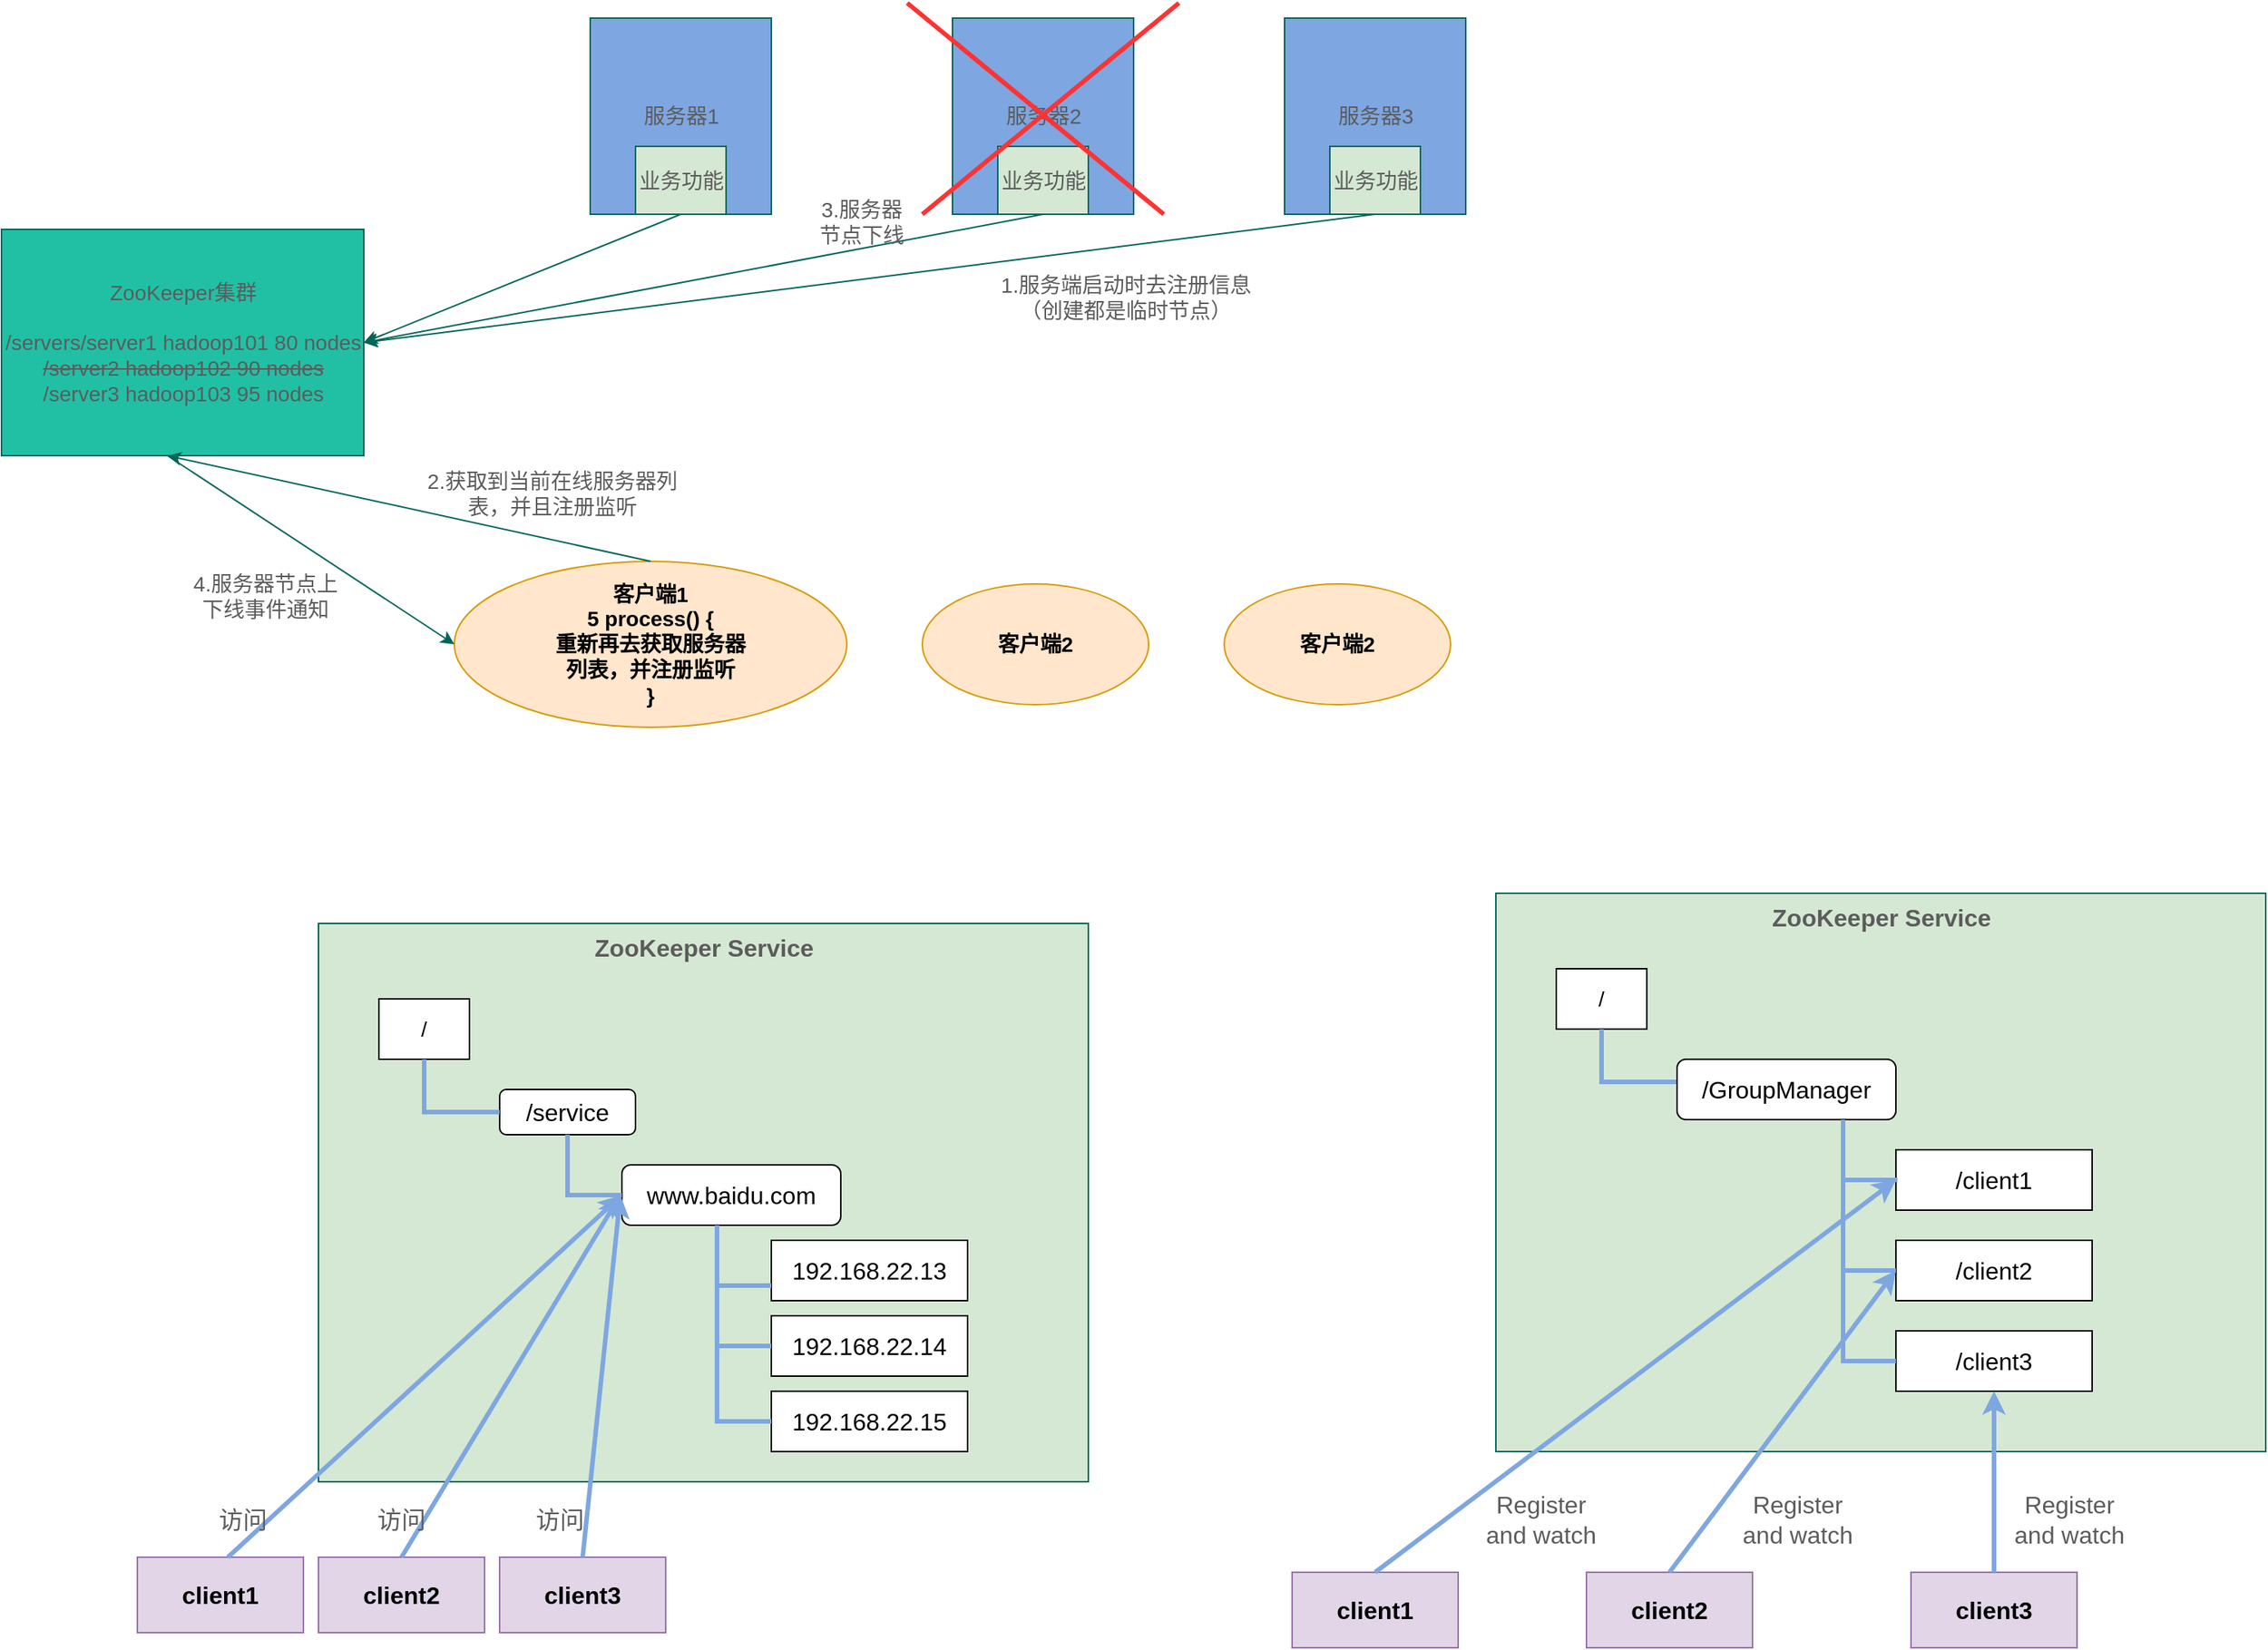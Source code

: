 <mxfile version="20.6.0" type="github">
  <diagram id="7y8Zg5flrb1svTR9pApT" name="第 1 页">
    <mxGraphModel dx="1845" dy="659" grid="1" gridSize="10" guides="1" tooltips="1" connect="1" arrows="1" fold="1" page="1" pageScale="1" pageWidth="827" pageHeight="1169" math="0" shadow="0">
      <root>
        <mxCell id="0" />
        <mxCell id="1" parent="0" />
        <mxCell id="QFlxC7p19yBwKYBSE6nW-1" value="&lt;font style=&quot;font-size: 14px;&quot;&gt;ZooKeeper集群&lt;br&gt;&lt;br&gt;/servers/server1 hadoop101 80 nodes&lt;br&gt;&lt;strike&gt;/server2 hadoop102 90 nodes&lt;/strike&gt;&lt;br&gt;/server3 hadoop103 95 nodes&lt;/font&gt;" style="html=1;strokeColor=#006658;fontColor=#5C5C5C;fillColor=#21C0A5;" vertex="1" parent="1">
          <mxGeometry x="-70" y="770" width="240" height="150" as="geometry" />
        </mxCell>
        <mxCell id="QFlxC7p19yBwKYBSE6nW-2" value="服务器1" style="html=1;strokeColor=#006658;fontSize=14;fontColor=#5C5C5C;fillColor=#7EA6E0;" vertex="1" parent="1">
          <mxGeometry x="320" y="630" width="120" height="130" as="geometry" />
        </mxCell>
        <mxCell id="QFlxC7p19yBwKYBSE6nW-3" value="服务器2" style="html=1;strokeColor=#006658;fontSize=14;fontColor=#5C5C5C;fillColor=#7EA6E0;" vertex="1" parent="1">
          <mxGeometry x="560" y="630" width="120" height="130" as="geometry" />
        </mxCell>
        <mxCell id="QFlxC7p19yBwKYBSE6nW-4" value="服务器3" style="html=1;strokeColor=#006658;fontSize=14;fontColor=#5C5C5C;fillColor=#7EA6E0;" vertex="1" parent="1">
          <mxGeometry x="780" y="630" width="120" height="130" as="geometry" />
        </mxCell>
        <mxCell id="QFlxC7p19yBwKYBSE6nW-6" value="业务功能" style="html=1;strokeColor=#006658;fontSize=14;fontColor=#5C5C5C;fillColor=#D5E8D4;" vertex="1" parent="1">
          <mxGeometry x="350" y="715" width="60" height="45" as="geometry" />
        </mxCell>
        <mxCell id="QFlxC7p19yBwKYBSE6nW-8" value="业务功能" style="html=1;strokeColor=#006658;fontSize=14;fontColor=#5C5C5C;fillColor=#D5E8D4;" vertex="1" parent="1">
          <mxGeometry x="590" y="715" width="60" height="45" as="geometry" />
        </mxCell>
        <mxCell id="QFlxC7p19yBwKYBSE6nW-9" value="业务功能" style="html=1;strokeColor=#006658;fontSize=14;fontColor=#5C5C5C;fillColor=#D5E8D4;" vertex="1" parent="1">
          <mxGeometry x="810" y="715" width="60" height="45" as="geometry" />
        </mxCell>
        <mxCell id="QFlxC7p19yBwKYBSE6nW-10" value="&lt;b&gt;客户端1&lt;br&gt;5 process() {&lt;br&gt;重新再去获取服务器&lt;br&gt;列表，并注册监听&lt;br&gt;}&lt;br&gt;&lt;/b&gt;" style="ellipse;whiteSpace=wrap;html=1;strokeColor=#d79b00;fontSize=14;fillColor=#ffe6cc;" vertex="1" parent="1">
          <mxGeometry x="230" y="990" width="260" height="110" as="geometry" />
        </mxCell>
        <mxCell id="QFlxC7p19yBwKYBSE6nW-11" value="&lt;b&gt;客户端2&lt;br&gt;&lt;/b&gt;" style="ellipse;whiteSpace=wrap;html=1;strokeColor=#d79b00;fontSize=14;fillColor=#ffe6cc;" vertex="1" parent="1">
          <mxGeometry x="540" y="1005" width="150" height="80" as="geometry" />
        </mxCell>
        <mxCell id="QFlxC7p19yBwKYBSE6nW-12" value="&lt;b&gt;客户端2&lt;br&gt;&lt;/b&gt;" style="ellipse;whiteSpace=wrap;html=1;strokeColor=#d79b00;fontSize=14;fillColor=#ffe6cc;" vertex="1" parent="1">
          <mxGeometry x="740" y="1005" width="150" height="80" as="geometry" />
        </mxCell>
        <mxCell id="QFlxC7p19yBwKYBSE6nW-20" value="" style="endArrow=classic;html=1;rounded=0;strokeColor=#006658;fontSize=14;fontColor=#5C5C5C;fillColor=#21C0A5;exitX=0.5;exitY=1;exitDx=0;exitDy=0;entryX=1;entryY=0.5;entryDx=0;entryDy=0;" edge="1" parent="1" source="QFlxC7p19yBwKYBSE6nW-6" target="QFlxC7p19yBwKYBSE6nW-1">
          <mxGeometry width="50" height="50" relative="1" as="geometry">
            <mxPoint x="380" y="840" as="sourcePoint" />
            <mxPoint x="430" y="790" as="targetPoint" />
          </mxGeometry>
        </mxCell>
        <mxCell id="QFlxC7p19yBwKYBSE6nW-21" value="" style="endArrow=classic;html=1;rounded=0;strokeColor=#006658;fontSize=14;fontColor=#5C5C5C;fillColor=#21C0A5;exitX=0.5;exitY=1;exitDx=0;exitDy=0;" edge="1" parent="1" source="QFlxC7p19yBwKYBSE6nW-8">
          <mxGeometry width="50" height="50" relative="1" as="geometry">
            <mxPoint x="580" y="760" as="sourcePoint" />
            <mxPoint x="170" y="845" as="targetPoint" />
          </mxGeometry>
        </mxCell>
        <mxCell id="QFlxC7p19yBwKYBSE6nW-22" value="" style="endArrow=classic;html=1;rounded=0;strokeColor=#006658;fontSize=14;fontColor=#5C5C5C;fillColor=#21C0A5;exitX=0.5;exitY=1;exitDx=0;exitDy=0;entryX=1;entryY=0.5;entryDx=0;entryDy=0;" edge="1" parent="1" source="QFlxC7p19yBwKYBSE6nW-9" target="QFlxC7p19yBwKYBSE6nW-1">
          <mxGeometry width="50" height="50" relative="1" as="geometry">
            <mxPoint x="780" y="760" as="sourcePoint" />
            <mxPoint x="570" y="845" as="targetPoint" />
          </mxGeometry>
        </mxCell>
        <mxCell id="QFlxC7p19yBwKYBSE6nW-23" value="1.服务端启动时去注册信息（创建都是临时节点）" style="text;html=1;strokeColor=none;fillColor=none;align=center;verticalAlign=middle;whiteSpace=wrap;rounded=0;fontSize=14;fontColor=#5C5C5C;" vertex="1" parent="1">
          <mxGeometry x="580" y="800" width="190" height="30" as="geometry" />
        </mxCell>
        <mxCell id="QFlxC7p19yBwKYBSE6nW-25" value="3.服务器节点下线" style="text;html=1;strokeColor=none;fillColor=none;align=center;verticalAlign=middle;whiteSpace=wrap;rounded=0;fontSize=14;fontColor=#5C5C5C;" vertex="1" parent="1">
          <mxGeometry x="470" y="750" width="60" height="30" as="geometry" />
        </mxCell>
        <mxCell id="QFlxC7p19yBwKYBSE6nW-26" value="" style="endArrow=classic;html=1;rounded=0;strokeColor=#006658;fontSize=14;fontColor=#5C5C5C;fillColor=#21C0A5;exitX=0.5;exitY=0;exitDx=0;exitDy=0;" edge="1" parent="1" source="QFlxC7p19yBwKYBSE6nW-10">
          <mxGeometry width="50" height="50" relative="1" as="geometry">
            <mxPoint x="330" y="940" as="sourcePoint" />
            <mxPoint x="40" y="920" as="targetPoint" />
          </mxGeometry>
        </mxCell>
        <mxCell id="QFlxC7p19yBwKYBSE6nW-27" value="" style="endArrow=classic;html=1;rounded=0;strokeColor=#006658;fontSize=14;fontColor=#5C5C5C;fillColor=#21C0A5;entryX=0;entryY=0.5;entryDx=0;entryDy=0;" edge="1" parent="1" target="QFlxC7p19yBwKYBSE6nW-10">
          <mxGeometry width="50" height="50" relative="1" as="geometry">
            <mxPoint x="40" y="920" as="sourcePoint" />
            <mxPoint x="-60.0" y="980" as="targetPoint" />
          </mxGeometry>
        </mxCell>
        <mxCell id="QFlxC7p19yBwKYBSE6nW-28" value="2.获取到当前在线服务器列表，并且注册监听" style="text;html=1;strokeColor=none;fillColor=none;align=center;verticalAlign=middle;whiteSpace=wrap;rounded=0;fontSize=14;fontColor=#5C5C5C;movable=1;resizable=1;rotatable=1;deletable=1;editable=1;connectable=1;" vertex="1" parent="1">
          <mxGeometry x="210" y="930" width="170" height="30" as="geometry" />
        </mxCell>
        <mxCell id="QFlxC7p19yBwKYBSE6nW-29" value="4.服务器节点上下线事件通知" style="text;html=1;strokeColor=none;fillColor=none;align=center;verticalAlign=middle;whiteSpace=wrap;rounded=0;fontSize=14;fontColor=#5C5C5C;" vertex="1" parent="1">
          <mxGeometry x="50" y="990" width="110" height="45" as="geometry" />
        </mxCell>
        <mxCell id="QFlxC7p19yBwKYBSE6nW-30" value="" style="endArrow=none;html=1;rounded=0;strokeColor=#FF3333;fontSize=14;fontColor=#5C5C5C;fillColor=#21C0A5;strokeWidth=3;" edge="1" parent="1">
          <mxGeometry width="50" height="50" relative="1" as="geometry">
            <mxPoint x="700" y="760" as="sourcePoint" />
            <mxPoint x="530" y="620" as="targetPoint" />
          </mxGeometry>
        </mxCell>
        <mxCell id="QFlxC7p19yBwKYBSE6nW-31" value="" style="endArrow=none;html=1;rounded=0;strokeColor=#FF3333;fontSize=14;fontColor=#5C5C5C;fillColor=#21C0A5;strokeWidth=3;" edge="1" parent="1">
          <mxGeometry width="50" height="50" relative="1" as="geometry">
            <mxPoint x="540" y="760" as="sourcePoint" />
            <mxPoint x="710" y="620" as="targetPoint" />
          </mxGeometry>
        </mxCell>
        <mxCell id="QFlxC7p19yBwKYBSE6nW-32" value="&lt;b&gt;&lt;font style=&quot;font-size: 16px;&quot;&gt;ZooKeeper Service&lt;/font&gt;&lt;/b&gt;" style="html=1;strokeColor=#006658;fontSize=14;fontColor=#5C5C5C;fillColor=#D5E8D4;verticalAlign=top;" vertex="1" parent="1">
          <mxGeometry x="140" y="1230" width="510" height="370" as="geometry" />
        </mxCell>
        <mxCell id="QFlxC7p19yBwKYBSE6nW-34" value="/" style="rounded=0;whiteSpace=wrap;html=1;fontSize=14;" vertex="1" parent="1">
          <mxGeometry x="180" y="1280" width="60" height="40" as="geometry" />
        </mxCell>
        <mxCell id="QFlxC7p19yBwKYBSE6nW-35" value="/service" style="rounded=1;whiteSpace=wrap;html=1;fontSize=16;" vertex="1" parent="1">
          <mxGeometry x="260" y="1340" width="90" height="30" as="geometry" />
        </mxCell>
        <mxCell id="QFlxC7p19yBwKYBSE6nW-40" value="" style="endArrow=none;html=1;rounded=0;strokeColor=#7EA6E0;strokeWidth=3;fontSize=16;fontColor=#5C5C5C;fillColor=#21C0A5;exitX=0;exitY=0.5;exitDx=0;exitDy=0;" edge="1" parent="1" source="QFlxC7p19yBwKYBSE6nW-35">
          <mxGeometry width="50" height="50" relative="1" as="geometry">
            <mxPoint x="160" y="1370" as="sourcePoint" />
            <mxPoint x="210" y="1320" as="targetPoint" />
            <Array as="points">
              <mxPoint x="210" y="1355" />
            </Array>
          </mxGeometry>
        </mxCell>
        <mxCell id="QFlxC7p19yBwKYBSE6nW-41" value="www.baidu.com" style="rounded=1;whiteSpace=wrap;html=1;fontSize=16;" vertex="1" parent="1">
          <mxGeometry x="341" y="1390" width="145" height="40" as="geometry" />
        </mxCell>
        <mxCell id="QFlxC7p19yBwKYBSE6nW-42" value="192.168.22.13" style="rounded=0;whiteSpace=wrap;html=1;fontSize=16;" vertex="1" parent="1">
          <mxGeometry x="440" y="1440" width="130" height="40" as="geometry" />
        </mxCell>
        <mxCell id="QFlxC7p19yBwKYBSE6nW-47" value="" style="endArrow=none;html=1;rounded=0;strokeColor=#7EA6E0;strokeWidth=3;fontSize=16;fontColor=#5C5C5C;fillColor=#21C0A5;exitX=0;exitY=0.5;exitDx=0;exitDy=0;entryX=0.5;entryY=1;entryDx=0;entryDy=0;" edge="1" parent="1" source="QFlxC7p19yBwKYBSE6nW-41" target="QFlxC7p19yBwKYBSE6nW-35">
          <mxGeometry width="50" height="50" relative="1" as="geometry">
            <mxPoint x="340" y="1425" as="sourcePoint" />
            <mxPoint x="290" y="1390" as="targetPoint" />
            <Array as="points">
              <mxPoint x="305" y="1410" />
            </Array>
          </mxGeometry>
        </mxCell>
        <mxCell id="QFlxC7p19yBwKYBSE6nW-48" value="192.168.22.14" style="rounded=0;whiteSpace=wrap;html=1;fontSize=16;" vertex="1" parent="1">
          <mxGeometry x="440" y="1490" width="130" height="40" as="geometry" />
        </mxCell>
        <mxCell id="QFlxC7p19yBwKYBSE6nW-49" value="192.168.22.15" style="rounded=0;whiteSpace=wrap;html=1;fontSize=16;" vertex="1" parent="1">
          <mxGeometry x="440" y="1540" width="130" height="40" as="geometry" />
        </mxCell>
        <mxCell id="QFlxC7p19yBwKYBSE6nW-51" value="" style="endArrow=none;html=1;rounded=0;strokeColor=#7EA6E0;strokeWidth=3;fontSize=16;fontColor=#5C5C5C;fillColor=#21C0A5;exitX=0;exitY=0.5;exitDx=0;exitDy=0;entryX=0.5;entryY=1;entryDx=0;entryDy=0;" edge="1" parent="1">
          <mxGeometry width="50" height="50" relative="1" as="geometry">
            <mxPoint x="440" y="1470" as="sourcePoint" />
            <mxPoint x="404" y="1430" as="targetPoint" />
            <Array as="points">
              <mxPoint x="404" y="1470" />
            </Array>
          </mxGeometry>
        </mxCell>
        <mxCell id="QFlxC7p19yBwKYBSE6nW-52" value="" style="endArrow=none;html=1;rounded=0;strokeColor=#7EA6E0;strokeWidth=3;fontSize=16;fontColor=#5C5C5C;fillColor=#21C0A5;exitX=0;exitY=0.5;exitDx=0;exitDy=0;entryX=0.5;entryY=1;entryDx=0;entryDy=0;" edge="1" parent="1">
          <mxGeometry width="50" height="50" relative="1" as="geometry">
            <mxPoint x="440" y="1510" as="sourcePoint" />
            <mxPoint x="404" y="1470" as="targetPoint" />
            <Array as="points">
              <mxPoint x="404" y="1510" />
            </Array>
          </mxGeometry>
        </mxCell>
        <mxCell id="QFlxC7p19yBwKYBSE6nW-53" value="" style="endArrow=none;html=1;rounded=0;strokeColor=#7EA6E0;strokeWidth=3;fontSize=16;fontColor=#5C5C5C;fillColor=#21C0A5;exitX=0;exitY=0.5;exitDx=0;exitDy=0;entryX=0.5;entryY=1;entryDx=0;entryDy=0;" edge="1" parent="1" source="QFlxC7p19yBwKYBSE6nW-49">
          <mxGeometry width="50" height="50" relative="1" as="geometry">
            <mxPoint x="440" y="1550" as="sourcePoint" />
            <mxPoint x="404" y="1510" as="targetPoint" />
            <Array as="points">
              <mxPoint x="404" y="1560" />
            </Array>
          </mxGeometry>
        </mxCell>
        <mxCell id="QFlxC7p19yBwKYBSE6nW-55" value="&lt;b&gt;client1&lt;/b&gt;" style="rounded=0;whiteSpace=wrap;html=1;strokeColor=#9673a6;fontSize=16;fillColor=#e1d5e7;" vertex="1" parent="1">
          <mxGeometry x="20" y="1650" width="110" height="50" as="geometry" />
        </mxCell>
        <mxCell id="QFlxC7p19yBwKYBSE6nW-56" value="&lt;b&gt;client2&lt;/b&gt;" style="rounded=0;whiteSpace=wrap;html=1;strokeColor=#9673a6;fontSize=16;fillColor=#e1d5e7;" vertex="1" parent="1">
          <mxGeometry x="140" y="1650" width="110" height="50" as="geometry" />
        </mxCell>
        <mxCell id="QFlxC7p19yBwKYBSE6nW-58" value="&lt;b&gt;client3&lt;/b&gt;" style="rounded=0;whiteSpace=wrap;html=1;strokeColor=#9673a6;fontSize=16;fillColor=#e1d5e7;" vertex="1" parent="1">
          <mxGeometry x="260" y="1650" width="110" height="50" as="geometry" />
        </mxCell>
        <mxCell id="QFlxC7p19yBwKYBSE6nW-59" value="" style="endArrow=classic;html=1;rounded=0;strokeColor=#7EA6E0;strokeWidth=3;fontSize=16;fontColor=#5C5C5C;fillColor=#21C0A5;entryX=0;entryY=0.5;entryDx=0;entryDy=0;" edge="1" parent="1" target="QFlxC7p19yBwKYBSE6nW-41">
          <mxGeometry width="50" height="50" relative="1" as="geometry">
            <mxPoint x="80" y="1650" as="sourcePoint" />
            <mxPoint x="130" y="1600" as="targetPoint" />
          </mxGeometry>
        </mxCell>
        <mxCell id="QFlxC7p19yBwKYBSE6nW-60" value="" style="endArrow=classic;html=1;rounded=0;strokeColor=#7EA6E0;strokeWidth=3;fontSize=16;fontColor=#5C5C5C;fillColor=#21C0A5;exitX=0.5;exitY=0;exitDx=0;exitDy=0;" edge="1" parent="1" source="QFlxC7p19yBwKYBSE6nW-56">
          <mxGeometry width="50" height="50" relative="1" as="geometry">
            <mxPoint x="90" y="1660" as="sourcePoint" />
            <mxPoint x="340" y="1410" as="targetPoint" />
          </mxGeometry>
        </mxCell>
        <mxCell id="QFlxC7p19yBwKYBSE6nW-61" value="" style="endArrow=classic;html=1;rounded=0;strokeColor=#7EA6E0;strokeWidth=3;fontSize=16;fontColor=#5C5C5C;fillColor=#21C0A5;exitX=0.5;exitY=0;exitDx=0;exitDy=0;" edge="1" parent="1" source="QFlxC7p19yBwKYBSE6nW-58">
          <mxGeometry width="50" height="50" relative="1" as="geometry">
            <mxPoint x="205" y="1660" as="sourcePoint" />
            <mxPoint x="340" y="1410" as="targetPoint" />
          </mxGeometry>
        </mxCell>
        <mxCell id="QFlxC7p19yBwKYBSE6nW-62" value="访问" style="text;html=1;strokeColor=none;fillColor=none;align=center;verticalAlign=middle;whiteSpace=wrap;rounded=0;fontSize=16;fontColor=#5C5C5C;" vertex="1" parent="1">
          <mxGeometry x="60" y="1610" width="60" height="30" as="geometry" />
        </mxCell>
        <mxCell id="QFlxC7p19yBwKYBSE6nW-63" value="访问" style="text;html=1;strokeColor=none;fillColor=none;align=center;verticalAlign=middle;whiteSpace=wrap;rounded=0;fontSize=16;fontColor=#5C5C5C;" vertex="1" parent="1">
          <mxGeometry x="165" y="1610" width="60" height="30" as="geometry" />
        </mxCell>
        <mxCell id="QFlxC7p19yBwKYBSE6nW-64" value="访问" style="text;html=1;strokeColor=none;fillColor=none;align=center;verticalAlign=middle;whiteSpace=wrap;rounded=0;fontSize=16;fontColor=#5C5C5C;" vertex="1" parent="1">
          <mxGeometry x="270" y="1610" width="60" height="30" as="geometry" />
        </mxCell>
        <mxCell id="QFlxC7p19yBwKYBSE6nW-65" value="&lt;b&gt;&lt;font style=&quot;font-size: 16px;&quot;&gt;ZooKeeper Service&lt;/font&gt;&lt;/b&gt;" style="html=1;strokeColor=#006658;fontSize=14;fontColor=#5C5C5C;fillColor=#D5E8D4;verticalAlign=top;" vertex="1" parent="1">
          <mxGeometry x="920" y="1210" width="510" height="370" as="geometry" />
        </mxCell>
        <mxCell id="QFlxC7p19yBwKYBSE6nW-66" value="/" style="rounded=0;whiteSpace=wrap;html=1;fontSize=14;" vertex="1" parent="1">
          <mxGeometry x="960" y="1260" width="60" height="40" as="geometry" />
        </mxCell>
        <mxCell id="QFlxC7p19yBwKYBSE6nW-68" value="" style="endArrow=none;html=1;rounded=0;strokeColor=#7EA6E0;strokeWidth=3;fontSize=16;fontColor=#5C5C5C;fillColor=#21C0A5;exitX=0;exitY=0.5;exitDx=0;exitDy=0;" edge="1" parent="1">
          <mxGeometry width="50" height="50" relative="1" as="geometry">
            <mxPoint x="1040" y="1335" as="sourcePoint" />
            <mxPoint x="990" y="1300" as="targetPoint" />
            <Array as="points">
              <mxPoint x="990" y="1335" />
            </Array>
          </mxGeometry>
        </mxCell>
        <mxCell id="QFlxC7p19yBwKYBSE6nW-69" value="/GroupManager" style="rounded=1;whiteSpace=wrap;html=1;fontSize=16;" vertex="1" parent="1">
          <mxGeometry x="1040" y="1320" width="145" height="40" as="geometry" />
        </mxCell>
        <mxCell id="QFlxC7p19yBwKYBSE6nW-70" value="/client1" style="rounded=0;whiteSpace=wrap;html=1;fontSize=16;" vertex="1" parent="1">
          <mxGeometry x="1185" y="1380" width="130" height="40" as="geometry" />
        </mxCell>
        <mxCell id="QFlxC7p19yBwKYBSE6nW-72" value="/client2" style="rounded=0;whiteSpace=wrap;html=1;fontSize=16;" vertex="1" parent="1">
          <mxGeometry x="1185" y="1440" width="130" height="40" as="geometry" />
        </mxCell>
        <mxCell id="QFlxC7p19yBwKYBSE6nW-73" value="/client3" style="rounded=0;whiteSpace=wrap;html=1;fontSize=16;" vertex="1" parent="1">
          <mxGeometry x="1185" y="1500" width="130" height="40" as="geometry" />
        </mxCell>
        <mxCell id="QFlxC7p19yBwKYBSE6nW-74" value="" style="endArrow=none;html=1;rounded=0;strokeColor=#7EA6E0;strokeWidth=3;fontSize=16;fontColor=#5C5C5C;fillColor=#21C0A5;exitX=0;exitY=0.5;exitDx=0;exitDy=0;entryX=0.5;entryY=1;entryDx=0;entryDy=0;" edge="1" parent="1">
          <mxGeometry width="50" height="50" relative="1" as="geometry">
            <mxPoint x="1186" y="1400" as="sourcePoint" />
            <mxPoint x="1150" y="1360" as="targetPoint" />
            <Array as="points">
              <mxPoint x="1150" y="1400" />
            </Array>
          </mxGeometry>
        </mxCell>
        <mxCell id="QFlxC7p19yBwKYBSE6nW-75" value="" style="endArrow=none;html=1;rounded=0;strokeColor=#7EA6E0;strokeWidth=3;fontSize=16;fontColor=#5C5C5C;fillColor=#21C0A5;exitX=0;exitY=0.5;exitDx=0;exitDy=0;entryX=0.5;entryY=1;entryDx=0;entryDy=0;" edge="1" parent="1" source="QFlxC7p19yBwKYBSE6nW-72">
          <mxGeometry width="50" height="50" relative="1" as="geometry">
            <mxPoint x="1186" y="1440" as="sourcePoint" />
            <mxPoint x="1150" y="1400" as="targetPoint" />
            <Array as="points">
              <mxPoint x="1150" y="1460" />
            </Array>
          </mxGeometry>
        </mxCell>
        <mxCell id="QFlxC7p19yBwKYBSE6nW-76" value="" style="endArrow=none;html=1;rounded=0;strokeColor=#7EA6E0;strokeWidth=3;fontSize=16;fontColor=#5C5C5C;fillColor=#21C0A5;entryX=0.5;entryY=1;entryDx=0;entryDy=0;exitX=0;exitY=0.5;exitDx=0;exitDy=0;" edge="1" parent="1" source="QFlxC7p19yBwKYBSE6nW-73">
          <mxGeometry width="50" height="50" relative="1" as="geometry">
            <mxPoint x="1196" y="1510" as="sourcePoint" />
            <mxPoint x="1150" y="1460" as="targetPoint" />
            <Array as="points">
              <mxPoint x="1150" y="1520" />
            </Array>
          </mxGeometry>
        </mxCell>
        <mxCell id="QFlxC7p19yBwKYBSE6nW-77" value="&lt;b&gt;client1&lt;/b&gt;" style="rounded=0;whiteSpace=wrap;html=1;strokeColor=#9673a6;fontSize=16;fillColor=#e1d5e7;" vertex="1" parent="1">
          <mxGeometry x="785" y="1660" width="110" height="50" as="geometry" />
        </mxCell>
        <mxCell id="QFlxC7p19yBwKYBSE6nW-78" value="&lt;b&gt;client2&lt;/b&gt;" style="rounded=0;whiteSpace=wrap;html=1;strokeColor=#9673a6;fontSize=16;fillColor=#e1d5e7;" vertex="1" parent="1">
          <mxGeometry x="980" y="1660" width="110" height="50" as="geometry" />
        </mxCell>
        <mxCell id="QFlxC7p19yBwKYBSE6nW-79" value="&lt;b&gt;client3&lt;/b&gt;" style="rounded=0;whiteSpace=wrap;html=1;strokeColor=#9673a6;fontSize=16;fillColor=#e1d5e7;" vertex="1" parent="1">
          <mxGeometry x="1195" y="1660" width="110" height="50" as="geometry" />
        </mxCell>
        <mxCell id="QFlxC7p19yBwKYBSE6nW-80" value="" style="endArrow=classic;html=1;rounded=0;strokeColor=#7EA6E0;strokeWidth=3;fontSize=16;fontColor=#5C5C5C;fillColor=#21C0A5;entryX=0;entryY=0.5;entryDx=0;entryDy=0;exitX=0.5;exitY=0;exitDx=0;exitDy=0;" edge="1" parent="1" target="QFlxC7p19yBwKYBSE6nW-70" source="QFlxC7p19yBwKYBSE6nW-77">
          <mxGeometry width="50" height="50" relative="1" as="geometry">
            <mxPoint x="860" y="1630" as="sourcePoint" />
            <mxPoint x="910" y="1580" as="targetPoint" />
          </mxGeometry>
        </mxCell>
        <mxCell id="QFlxC7p19yBwKYBSE6nW-81" value="" style="endArrow=classic;html=1;rounded=0;strokeColor=#7EA6E0;strokeWidth=3;fontSize=16;fontColor=#5C5C5C;fillColor=#21C0A5;exitX=0.5;exitY=0;exitDx=0;exitDy=0;entryX=0;entryY=0.5;entryDx=0;entryDy=0;" edge="1" parent="1" source="QFlxC7p19yBwKYBSE6nW-78" target="QFlxC7p19yBwKYBSE6nW-72">
          <mxGeometry width="50" height="50" relative="1" as="geometry">
            <mxPoint x="870" y="1640" as="sourcePoint" />
            <mxPoint x="1120" y="1390" as="targetPoint" />
          </mxGeometry>
        </mxCell>
        <mxCell id="QFlxC7p19yBwKYBSE6nW-82" value="" style="endArrow=classic;html=1;rounded=0;strokeColor=#7EA6E0;strokeWidth=3;fontSize=16;fontColor=#5C5C5C;fillColor=#21C0A5;exitX=0.5;exitY=0;exitDx=0;exitDy=0;entryX=0.5;entryY=1;entryDx=0;entryDy=0;" edge="1" parent="1" source="QFlxC7p19yBwKYBSE6nW-79" target="QFlxC7p19yBwKYBSE6nW-73">
          <mxGeometry width="50" height="50" relative="1" as="geometry">
            <mxPoint x="985" y="1640" as="sourcePoint" />
            <mxPoint x="1120" y="1390" as="targetPoint" />
          </mxGeometry>
        </mxCell>
        <mxCell id="QFlxC7p19yBwKYBSE6nW-83" value="Register&lt;br&gt;and watch" style="text;html=1;strokeColor=none;fillColor=none;align=center;verticalAlign=middle;whiteSpace=wrap;rounded=0;fontSize=16;fontColor=#5C5C5C;" vertex="1" parent="1">
          <mxGeometry x="900" y="1600" width="100" height="50" as="geometry" />
        </mxCell>
        <mxCell id="QFlxC7p19yBwKYBSE6nW-89" value="Register&lt;br&gt;and watch" style="text;html=1;strokeColor=none;fillColor=none;align=center;verticalAlign=middle;whiteSpace=wrap;rounded=0;fontSize=16;fontColor=#5C5C5C;" vertex="1" parent="1">
          <mxGeometry x="1070" y="1600" width="100" height="50" as="geometry" />
        </mxCell>
        <mxCell id="QFlxC7p19yBwKYBSE6nW-90" value="Register&lt;br&gt;and watch" style="text;html=1;strokeColor=none;fillColor=none;align=center;verticalAlign=middle;whiteSpace=wrap;rounded=0;fontSize=16;fontColor=#5C5C5C;" vertex="1" parent="1">
          <mxGeometry x="1250" y="1600" width="100" height="50" as="geometry" />
        </mxCell>
      </root>
    </mxGraphModel>
  </diagram>
</mxfile>
